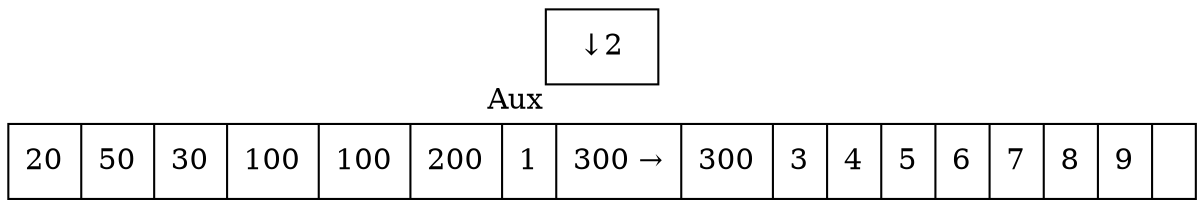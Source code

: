 digraph G{ node [shape = record ];
 rankdir=LR;X[label="{ 20|50|30|100|100|200|1|300 → |300|3|4|5|6|7|8|9|}"]
2[label=" { ↓ 2}"xlabel="Aux"]
}
